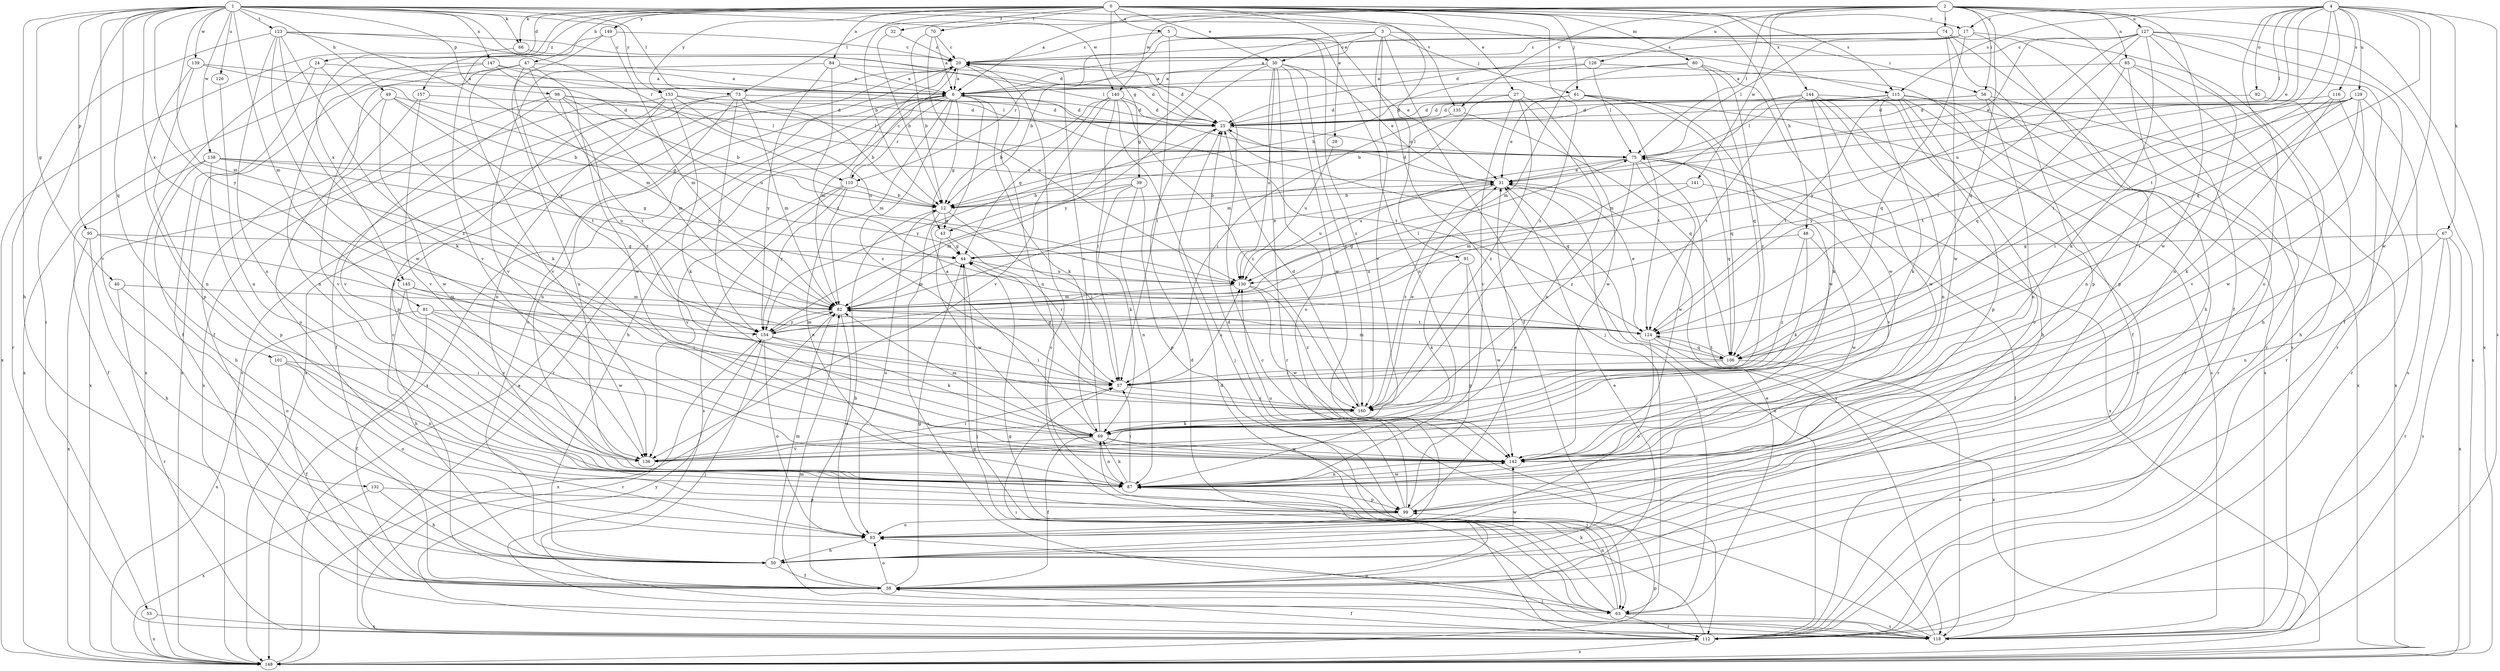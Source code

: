 strict digraph  {
0;
1;
2;
3;
4;
5;
6;
12;
17;
20;
24;
25;
27;
28;
30;
31;
32;
38;
39;
40;
43;
44;
47;
48;
49;
50;
53;
56;
57;
61;
63;
66;
67;
69;
70;
73;
74;
75;
80;
81;
82;
84;
85;
87;
91;
92;
93;
95;
98;
99;
101;
106;
110;
112;
115;
116;
118;
123;
124;
126;
127;
128;
129;
130;
132;
135;
136;
138;
139;
140;
141;
142;
144;
145;
147;
148;
149;
153;
154;
157;
160;
0 -> 5  [label=a];
0 -> 12  [label=b];
0 -> 17  [label=c];
0 -> 24  [label=d];
0 -> 27  [label=e];
0 -> 28  [label=e];
0 -> 30  [label=e];
0 -> 32  [label=f];
0 -> 39  [label=g];
0 -> 47  [label=h];
0 -> 48  [label=h];
0 -> 61  [label=j];
0 -> 66  [label=k];
0 -> 70  [label=l];
0 -> 80  [label=m];
0 -> 84  [label=n];
0 -> 91  [label=o];
0 -> 115  [label=s];
0 -> 144  [label=x];
0 -> 145  [label=x];
0 -> 149  [label=y];
0 -> 153  [label=y];
0 -> 157  [label=z];
0 -> 160  [label=z];
1 -> 40  [label=g];
1 -> 49  [label=h];
1 -> 50  [label=h];
1 -> 53  [label=i];
1 -> 66  [label=k];
1 -> 73  [label=l];
1 -> 81  [label=m];
1 -> 82  [label=m];
1 -> 95  [label=p];
1 -> 98  [label=p];
1 -> 101  [label=q];
1 -> 110  [label=r];
1 -> 115  [label=s];
1 -> 123  [label=t];
1 -> 126  [label=u];
1 -> 132  [label=v];
1 -> 135  [label=v];
1 -> 138  [label=w];
1 -> 139  [label=w];
1 -> 140  [label=w];
1 -> 145  [label=x];
1 -> 147  [label=x];
1 -> 153  [label=y];
1 -> 154  [label=y];
2 -> 6  [label=a];
2 -> 38  [label=f];
2 -> 56  [label=i];
2 -> 73  [label=l];
2 -> 74  [label=l];
2 -> 75  [label=l];
2 -> 85  [label=n];
2 -> 106  [label=q];
2 -> 127  [label=u];
2 -> 128  [label=u];
2 -> 135  [label=v];
2 -> 140  [label=w];
2 -> 141  [label=w];
2 -> 142  [label=w];
2 -> 148  [label=x];
3 -> 12  [label=b];
3 -> 30  [label=e];
3 -> 38  [label=f];
3 -> 43  [label=g];
3 -> 56  [label=i];
3 -> 61  [label=j];
3 -> 63  [label=j];
3 -> 136  [label=v];
4 -> 17  [label=c];
4 -> 31  [label=e];
4 -> 57  [label=i];
4 -> 67  [label=k];
4 -> 75  [label=l];
4 -> 92  [label=o];
4 -> 93  [label=o];
4 -> 106  [label=q];
4 -> 115  [label=s];
4 -> 116  [label=s];
4 -> 118  [label=s];
4 -> 124  [label=t];
4 -> 129  [label=u];
4 -> 130  [label=u];
4 -> 142  [label=w];
5 -> 20  [label=c];
5 -> 31  [label=e];
5 -> 57  [label=i];
5 -> 87  [label=n];
5 -> 110  [label=r];
5 -> 160  [label=z];
6 -> 25  [label=d];
6 -> 43  [label=g];
6 -> 50  [label=h];
6 -> 69  [label=k];
6 -> 82  [label=m];
6 -> 110  [label=r];
6 -> 112  [label=r];
6 -> 124  [label=t];
6 -> 148  [label=x];
6 -> 160  [label=z];
12 -> 43  [label=g];
12 -> 57  [label=i];
12 -> 93  [label=o];
12 -> 118  [label=s];
17 -> 20  [label=c];
17 -> 25  [label=d];
17 -> 75  [label=l];
17 -> 99  [label=p];
17 -> 106  [label=q];
17 -> 112  [label=r];
20 -> 6  [label=a];
20 -> 25  [label=d];
20 -> 82  [label=m];
20 -> 87  [label=n];
20 -> 148  [label=x];
24 -> 6  [label=a];
24 -> 38  [label=f];
24 -> 69  [label=k];
24 -> 148  [label=x];
25 -> 75  [label=l];
25 -> 106  [label=q];
25 -> 154  [label=y];
27 -> 25  [label=d];
27 -> 82  [label=m];
27 -> 87  [label=n];
27 -> 136  [label=v];
27 -> 142  [label=w];
27 -> 160  [label=z];
28 -> 130  [label=u];
30 -> 6  [label=a];
30 -> 31  [label=e];
30 -> 93  [label=o];
30 -> 112  [label=r];
30 -> 130  [label=u];
30 -> 142  [label=w];
30 -> 154  [label=y];
30 -> 160  [label=z];
31 -> 12  [label=b];
31 -> 25  [label=d];
31 -> 63  [label=j];
31 -> 130  [label=u];
31 -> 160  [label=z];
32 -> 12  [label=b];
32 -> 20  [label=c];
38 -> 12  [label=b];
38 -> 20  [label=c];
38 -> 25  [label=d];
38 -> 31  [label=e];
38 -> 44  [label=g];
38 -> 63  [label=j];
38 -> 93  [label=o];
39 -> 12  [label=b];
39 -> 69  [label=k];
39 -> 82  [label=m];
39 -> 87  [label=n];
39 -> 99  [label=p];
40 -> 82  [label=m];
40 -> 93  [label=o];
40 -> 112  [label=r];
43 -> 44  [label=g];
43 -> 57  [label=i];
43 -> 142  [label=w];
44 -> 31  [label=e];
44 -> 63  [label=j];
44 -> 82  [label=m];
44 -> 130  [label=u];
47 -> 6  [label=a];
47 -> 38  [label=f];
47 -> 87  [label=n];
47 -> 136  [label=v];
47 -> 142  [label=w];
47 -> 148  [label=x];
47 -> 160  [label=z];
48 -> 44  [label=g];
48 -> 69  [label=k];
48 -> 142  [label=w];
48 -> 160  [label=z];
49 -> 12  [label=b];
49 -> 25  [label=d];
49 -> 124  [label=t];
49 -> 136  [label=v];
49 -> 142  [label=w];
50 -> 20  [label=c];
50 -> 38  [label=f];
50 -> 82  [label=m];
50 -> 142  [label=w];
53 -> 118  [label=s];
53 -> 148  [label=x];
56 -> 12  [label=b];
56 -> 25  [label=d];
56 -> 87  [label=n];
56 -> 112  [label=r];
56 -> 148  [label=x];
57 -> 44  [label=g];
57 -> 130  [label=u];
57 -> 160  [label=z];
61 -> 25  [label=d];
61 -> 31  [label=e];
61 -> 106  [label=q];
61 -> 118  [label=s];
61 -> 124  [label=t];
61 -> 142  [label=w];
63 -> 20  [label=c];
63 -> 31  [label=e];
63 -> 44  [label=g];
63 -> 87  [label=n];
63 -> 93  [label=o];
63 -> 112  [label=r];
63 -> 118  [label=s];
66 -> 75  [label=l];
66 -> 148  [label=x];
67 -> 44  [label=g];
67 -> 87  [label=n];
67 -> 112  [label=r];
67 -> 118  [label=s];
67 -> 148  [label=x];
69 -> 6  [label=a];
69 -> 20  [label=c];
69 -> 38  [label=f];
69 -> 63  [label=j];
69 -> 82  [label=m];
69 -> 87  [label=n];
69 -> 136  [label=v];
69 -> 142  [label=w];
70 -> 6  [label=a];
70 -> 12  [label=b];
70 -> 20  [label=c];
70 -> 130  [label=u];
73 -> 12  [label=b];
73 -> 25  [label=d];
73 -> 38  [label=f];
73 -> 82  [label=m];
73 -> 87  [label=n];
73 -> 118  [label=s];
73 -> 154  [label=y];
74 -> 6  [label=a];
74 -> 20  [label=c];
74 -> 50  [label=h];
74 -> 99  [label=p];
74 -> 118  [label=s];
74 -> 142  [label=w];
75 -> 31  [label=e];
75 -> 106  [label=q];
75 -> 118  [label=s];
75 -> 130  [label=u];
75 -> 142  [label=w];
75 -> 148  [label=x];
75 -> 160  [label=z];
80 -> 6  [label=a];
80 -> 82  [label=m];
80 -> 106  [label=q];
80 -> 142  [label=w];
80 -> 160  [label=z];
81 -> 38  [label=f];
81 -> 57  [label=i];
81 -> 124  [label=t];
81 -> 142  [label=w];
81 -> 148  [label=x];
82 -> 75  [label=l];
82 -> 93  [label=o];
82 -> 124  [label=t];
82 -> 148  [label=x];
82 -> 154  [label=y];
84 -> 6  [label=a];
84 -> 25  [label=d];
84 -> 124  [label=t];
84 -> 136  [label=v];
84 -> 154  [label=y];
85 -> 6  [label=a];
85 -> 50  [label=h];
85 -> 87  [label=n];
85 -> 106  [label=q];
85 -> 112  [label=r];
87 -> 57  [label=i];
87 -> 69  [label=k];
87 -> 99  [label=p];
87 -> 142  [label=w];
91 -> 69  [label=k];
91 -> 99  [label=p];
91 -> 130  [label=u];
91 -> 142  [label=w];
92 -> 25  [label=d];
92 -> 50  [label=h];
93 -> 50  [label=h];
95 -> 44  [label=g];
95 -> 50  [label=h];
95 -> 148  [label=x];
95 -> 154  [label=y];
98 -> 12  [label=b];
98 -> 25  [label=d];
98 -> 75  [label=l];
98 -> 82  [label=m];
98 -> 124  [label=t];
98 -> 136  [label=v];
98 -> 148  [label=x];
99 -> 25  [label=d];
99 -> 31  [label=e];
99 -> 93  [label=o];
99 -> 130  [label=u];
101 -> 38  [label=f];
101 -> 57  [label=i];
101 -> 87  [label=n];
101 -> 93  [label=o];
106 -> 57  [label=i];
106 -> 82  [label=m];
106 -> 118  [label=s];
106 -> 124  [label=t];
110 -> 12  [label=b];
110 -> 20  [label=c];
110 -> 87  [label=n];
110 -> 118  [label=s];
110 -> 136  [label=v];
110 -> 154  [label=y];
112 -> 31  [label=e];
112 -> 38  [label=f];
112 -> 57  [label=i];
112 -> 69  [label=k];
112 -> 148  [label=x];
112 -> 154  [label=y];
115 -> 25  [label=d];
115 -> 50  [label=h];
115 -> 69  [label=k];
115 -> 75  [label=l];
115 -> 99  [label=p];
115 -> 112  [label=r];
115 -> 118  [label=s];
115 -> 124  [label=t];
115 -> 148  [label=x];
116 -> 25  [label=d];
116 -> 57  [label=i];
116 -> 69  [label=k];
116 -> 112  [label=r];
118 -> 20  [label=c];
118 -> 25  [label=d];
118 -> 44  [label=g];
118 -> 75  [label=l];
118 -> 82  [label=m];
123 -> 20  [label=c];
123 -> 25  [label=d];
123 -> 69  [label=k];
123 -> 82  [label=m];
123 -> 87  [label=n];
123 -> 112  [label=r];
123 -> 142  [label=w];
123 -> 160  [label=z];
124 -> 31  [label=e];
124 -> 93  [label=o];
124 -> 106  [label=q];
124 -> 148  [label=x];
126 -> 87  [label=n];
127 -> 20  [label=c];
127 -> 31  [label=e];
127 -> 38  [label=f];
127 -> 69  [label=k];
127 -> 87  [label=n];
127 -> 112  [label=r];
127 -> 124  [label=t];
127 -> 148  [label=x];
127 -> 154  [label=y];
128 -> 6  [label=a];
128 -> 12  [label=b];
128 -> 38  [label=f];
128 -> 75  [label=l];
129 -> 25  [label=d];
129 -> 57  [label=i];
129 -> 118  [label=s];
129 -> 124  [label=t];
129 -> 136  [label=v];
129 -> 142  [label=w];
129 -> 154  [label=y];
130 -> 82  [label=m];
130 -> 142  [label=w];
130 -> 160  [label=z];
132 -> 50  [label=h];
132 -> 99  [label=p];
132 -> 148  [label=x];
135 -> 57  [label=i];
135 -> 106  [label=q];
136 -> 57  [label=i];
138 -> 31  [label=e];
138 -> 38  [label=f];
138 -> 44  [label=g];
138 -> 50  [label=h];
138 -> 99  [label=p];
138 -> 130  [label=u];
139 -> 6  [label=a];
139 -> 44  [label=g];
139 -> 87  [label=n];
139 -> 99  [label=p];
140 -> 12  [label=b];
140 -> 25  [label=d];
140 -> 44  [label=g];
140 -> 57  [label=i];
140 -> 63  [label=j];
140 -> 136  [label=v];
140 -> 160  [label=z];
141 -> 12  [label=b];
141 -> 82  [label=m];
141 -> 136  [label=v];
142 -> 87  [label=n];
144 -> 25  [label=d];
144 -> 69  [label=k];
144 -> 82  [label=m];
144 -> 87  [label=n];
144 -> 93  [label=o];
144 -> 112  [label=r];
144 -> 124  [label=t];
144 -> 142  [label=w];
145 -> 50  [label=h];
145 -> 57  [label=i];
145 -> 82  [label=m];
145 -> 136  [label=v];
147 -> 6  [label=a];
147 -> 75  [label=l];
147 -> 87  [label=n];
147 -> 130  [label=u];
147 -> 148  [label=x];
148 -> 6  [label=a];
148 -> 99  [label=p];
149 -> 20  [label=c];
149 -> 82  [label=m];
149 -> 136  [label=v];
149 -> 154  [label=y];
153 -> 25  [label=d];
153 -> 69  [label=k];
153 -> 75  [label=l];
153 -> 87  [label=n];
153 -> 99  [label=p];
153 -> 130  [label=u];
153 -> 148  [label=x];
154 -> 57  [label=i];
154 -> 63  [label=j];
154 -> 69  [label=k];
154 -> 82  [label=m];
154 -> 93  [label=o];
154 -> 112  [label=r];
157 -> 25  [label=d];
157 -> 93  [label=o];
157 -> 136  [label=v];
160 -> 25  [label=d];
160 -> 31  [label=e];
160 -> 69  [label=k];
}
